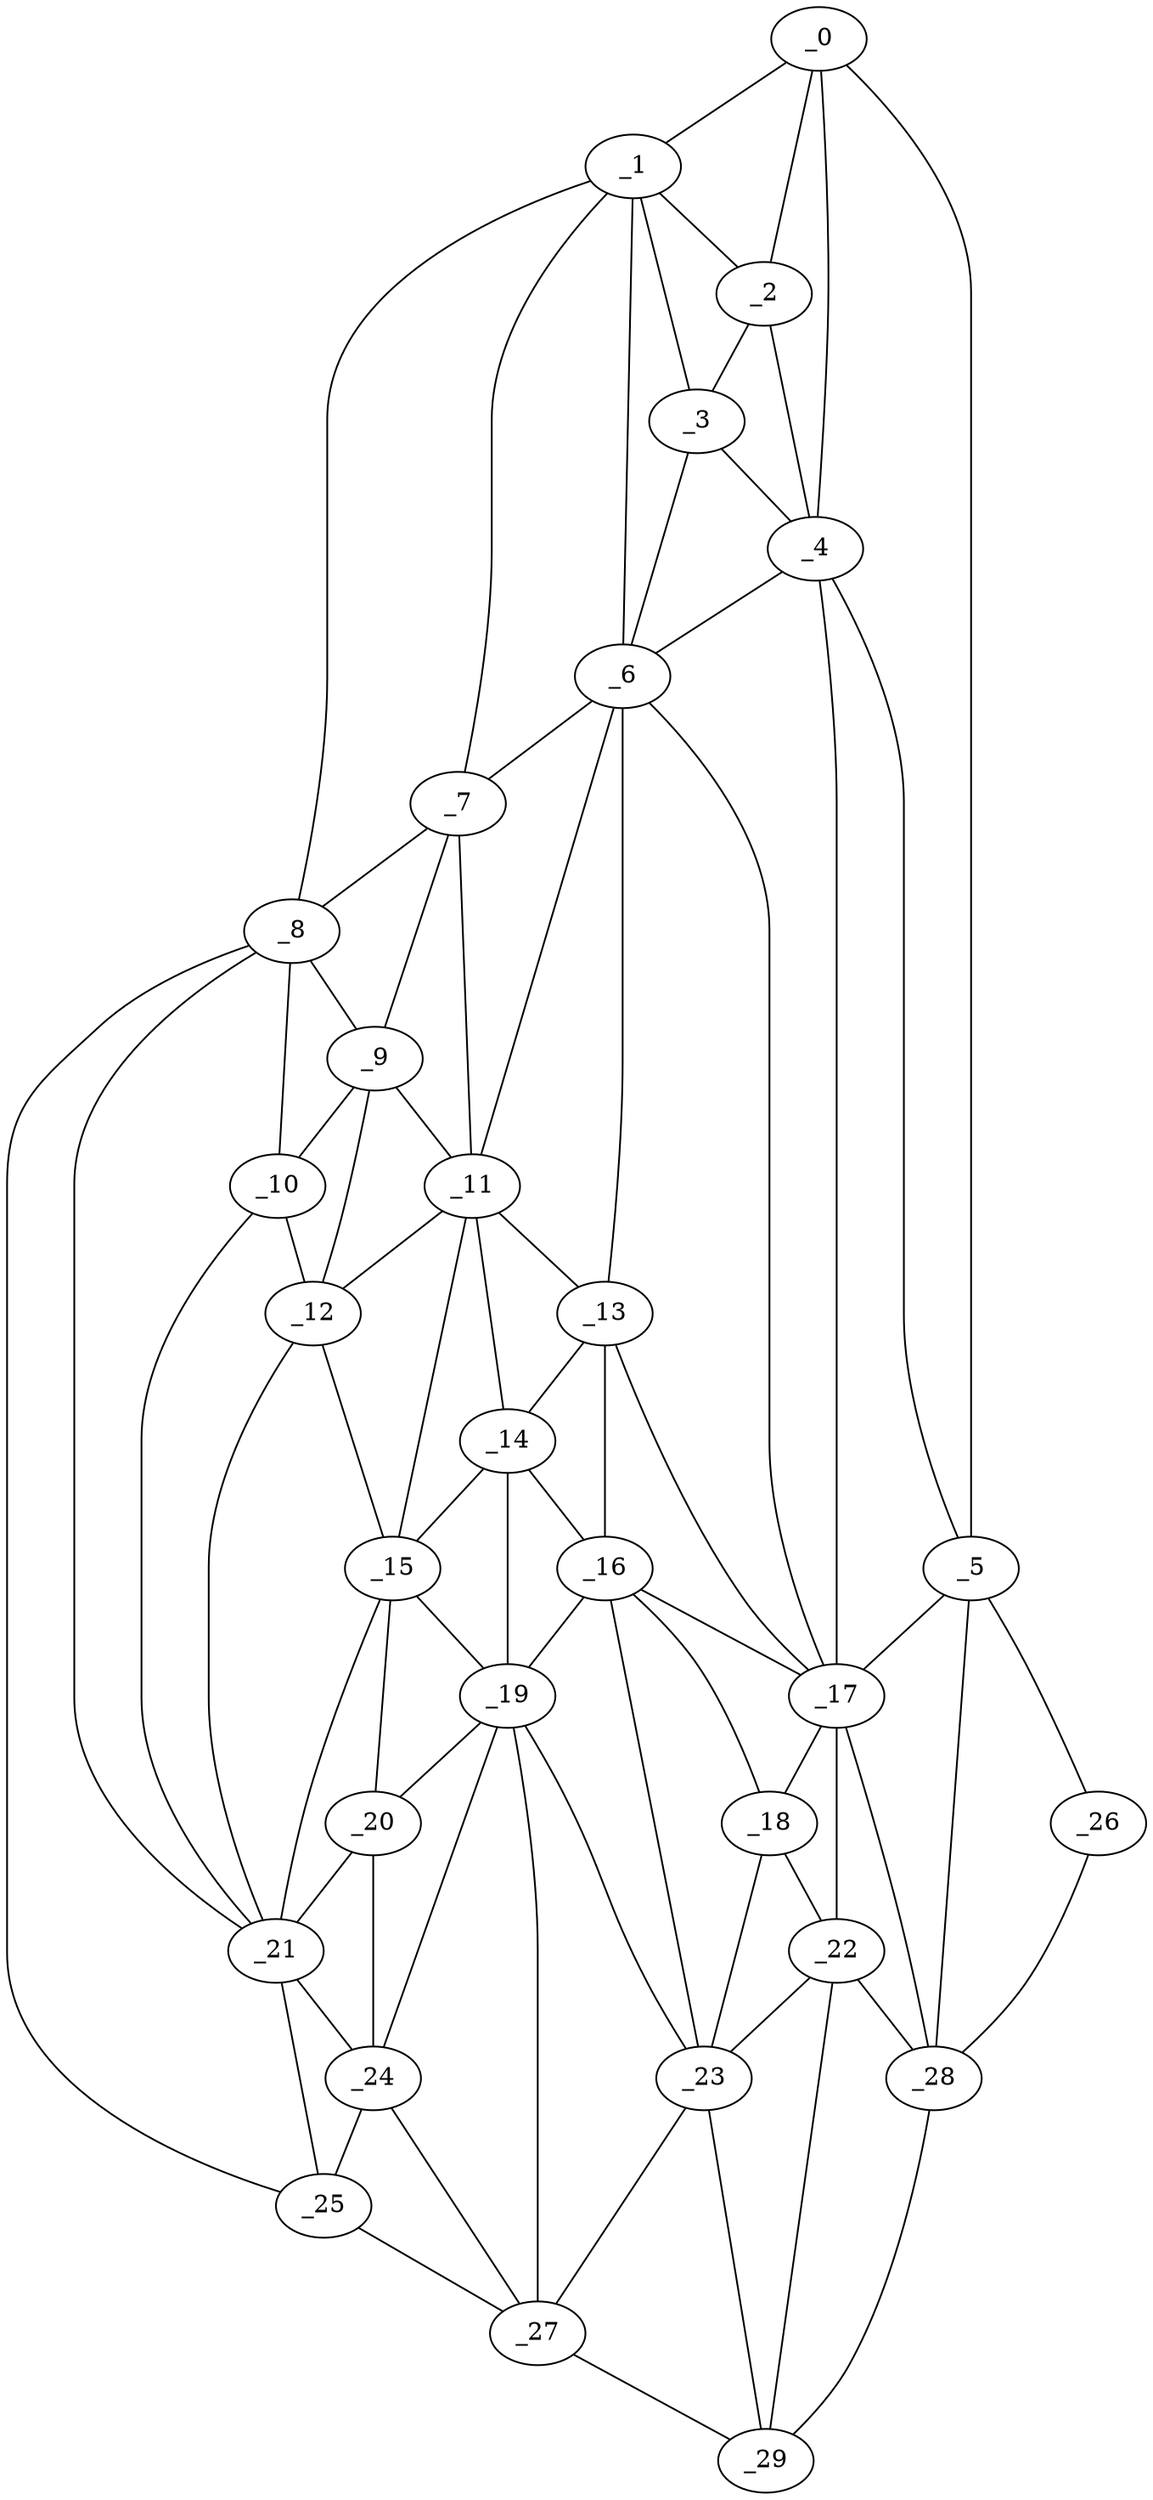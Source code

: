 graph "obj43__225.gxl" {
	_0	 [x=27,
		y=15];
	_1	 [x=27,
		y=66];
	_0 -- _1	 [valence=1];
	_2	 [x=41,
		y=54];
	_0 -- _2	 [valence=2];
	_4	 [x=48,
		y=45];
	_0 -- _4	 [valence=1];
	_5	 [x=49,
		y=4];
	_0 -- _5	 [valence=1];
	_1 -- _2	 [valence=1];
	_3	 [x=47,
		y=55];
	_1 -- _3	 [valence=2];
	_6	 [x=64,
		y=74];
	_1 -- _6	 [valence=2];
	_7	 [x=64,
		y=94];
	_1 -- _7	 [valence=1];
	_8	 [x=71,
		y=108];
	_1 -- _8	 [valence=1];
	_2 -- _3	 [valence=2];
	_2 -- _4	 [valence=1];
	_3 -- _4	 [valence=2];
	_3 -- _6	 [valence=2];
	_4 -- _5	 [valence=2];
	_4 -- _6	 [valence=2];
	_17	 [x=97,
		y=59];
	_4 -- _17	 [valence=2];
	_5 -- _17	 [valence=1];
	_26	 [x=117,
		y=15];
	_5 -- _26	 [valence=1];
	_28	 [x=118,
		y=28];
	_5 -- _28	 [valence=2];
	_6 -- _7	 [valence=1];
	_11	 [x=84,
		y=87];
	_6 -- _11	 [valence=1];
	_13	 [x=88,
		y=74];
	_6 -- _13	 [valence=2];
	_6 -- _17	 [valence=1];
	_7 -- _8	 [valence=2];
	_9	 [x=77,
		y=100];
	_7 -- _9	 [valence=1];
	_7 -- _11	 [valence=2];
	_8 -- _9	 [valence=2];
	_10	 [x=79,
		y=106];
	_8 -- _10	 [valence=1];
	_21	 [x=106,
		y=109];
	_8 -- _21	 [valence=2];
	_25	 [x=116,
		y=110];
	_8 -- _25	 [valence=1];
	_9 -- _10	 [valence=2];
	_9 -- _11	 [valence=1];
	_12	 [x=87,
		y=100];
	_9 -- _12	 [valence=1];
	_10 -- _12	 [valence=2];
	_10 -- _21	 [valence=1];
	_11 -- _12	 [valence=2];
	_11 -- _13	 [valence=2];
	_14	 [x=91,
		y=82];
	_11 -- _14	 [valence=2];
	_15	 [x=91,
		y=97];
	_11 -- _15	 [valence=1];
	_12 -- _15	 [valence=2];
	_12 -- _21	 [valence=2];
	_13 -- _14	 [valence=1];
	_16	 [x=95,
		y=71];
	_13 -- _16	 [valence=2];
	_13 -- _17	 [valence=2];
	_14 -- _15	 [valence=2];
	_14 -- _16	 [valence=1];
	_19	 [x=103,
		y=89];
	_14 -- _19	 [valence=1];
	_15 -- _19	 [valence=2];
	_20	 [x=106,
		y=99];
	_15 -- _20	 [valence=2];
	_15 -- _21	 [valence=1];
	_16 -- _17	 [valence=2];
	_18	 [x=100,
		y=64];
	_16 -- _18	 [valence=2];
	_16 -- _19	 [valence=2];
	_23	 [x=112,
		y=72];
	_16 -- _23	 [valence=1];
	_17 -- _18	 [valence=1];
	_22	 [x=108,
		y=52];
	_17 -- _22	 [valence=2];
	_17 -- _28	 [valence=1];
	_18 -- _22	 [valence=2];
	_18 -- _23	 [valence=1];
	_19 -- _20	 [valence=1];
	_19 -- _23	 [valence=2];
	_24	 [x=115,
		y=100];
	_19 -- _24	 [valence=2];
	_27	 [x=117,
		y=79];
	_19 -- _27	 [valence=1];
	_20 -- _21	 [valence=2];
	_20 -- _24	 [valence=1];
	_21 -- _24	 [valence=2];
	_21 -- _25	 [valence=1];
	_22 -- _23	 [valence=1];
	_22 -- _28	 [valence=2];
	_29	 [x=118,
		y=39];
	_22 -- _29	 [valence=2];
	_23 -- _27	 [valence=2];
	_23 -- _29	 [valence=1];
	_24 -- _25	 [valence=2];
	_24 -- _27	 [valence=2];
	_25 -- _27	 [valence=1];
	_26 -- _28	 [valence=1];
	_27 -- _29	 [valence=1];
	_28 -- _29	 [valence=1];
}
